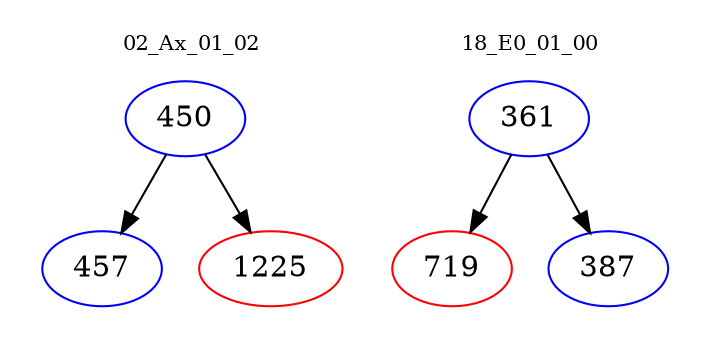 digraph{
subgraph cluster_0 {
color = white
label = "02_Ax_01_02";
fontsize=10;
T0_450 [label="450", color="blue"]
T0_450 -> T0_457 [color="black"]
T0_457 [label="457", color="blue"]
T0_450 -> T0_1225 [color="black"]
T0_1225 [label="1225", color="red"]
}
subgraph cluster_1 {
color = white
label = "18_E0_01_00";
fontsize=10;
T1_361 [label="361", color="blue"]
T1_361 -> T1_719 [color="black"]
T1_719 [label="719", color="red"]
T1_361 -> T1_387 [color="black"]
T1_387 [label="387", color="blue"]
}
}
